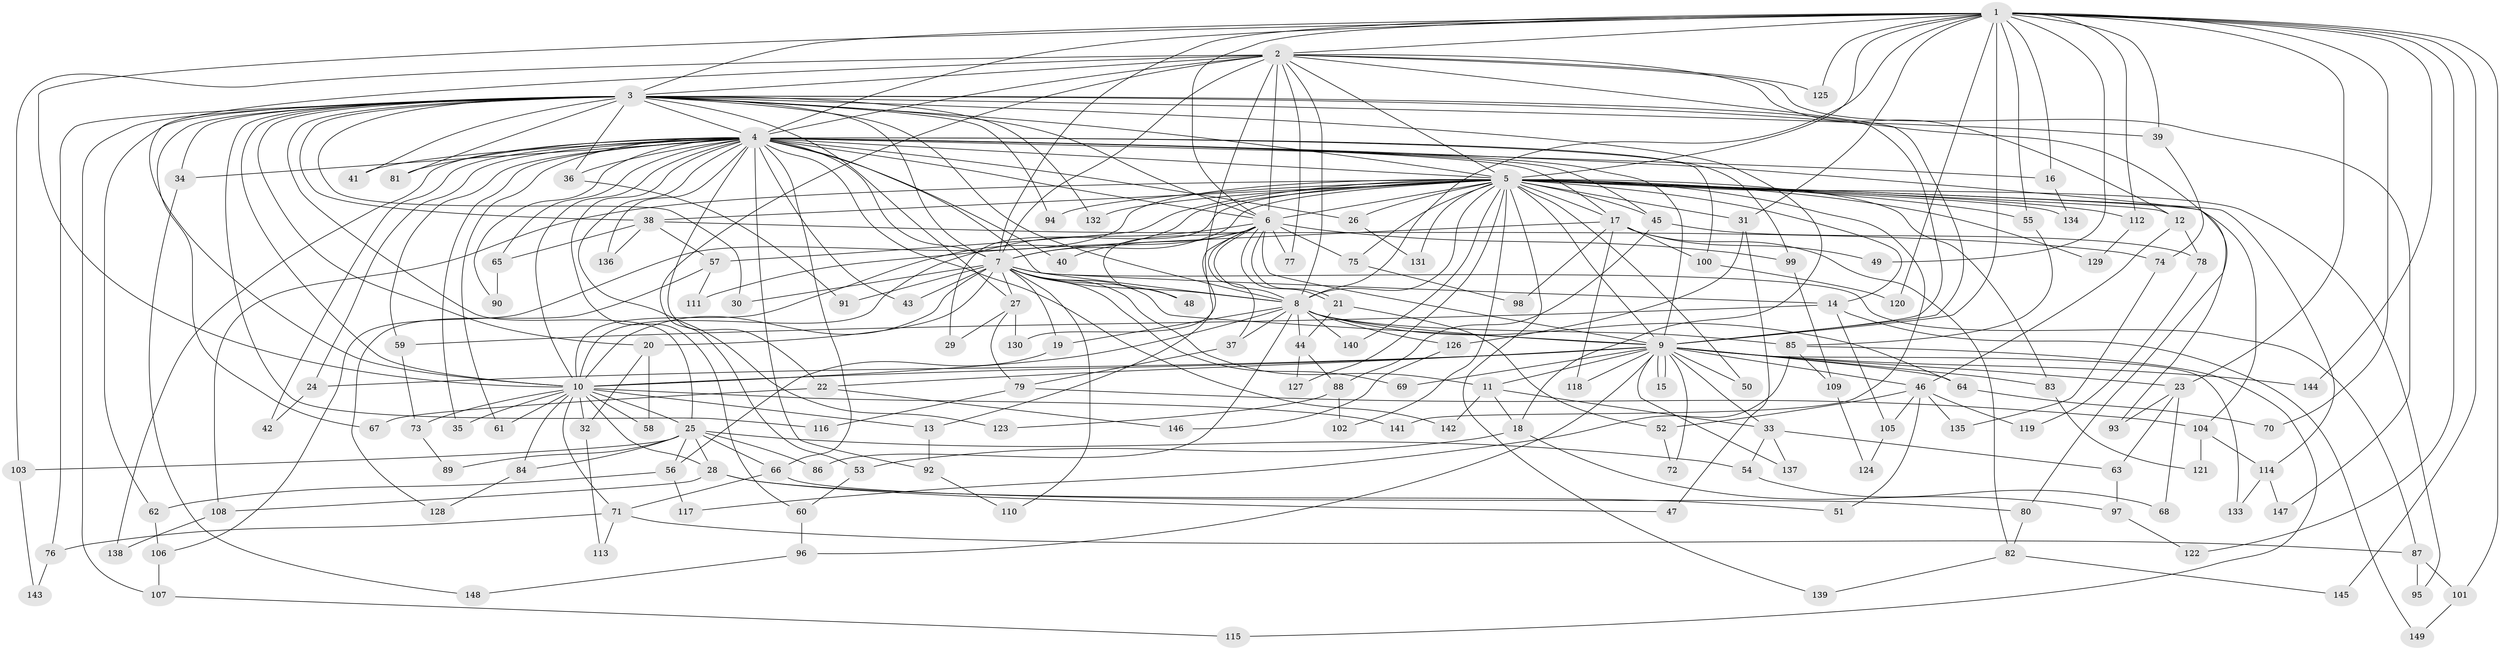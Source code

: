 // coarse degree distribution, {22: 0.009009009009009009, 16: 0.009009009009009009, 26: 0.009009009009009009, 36: 0.009009009009009009, 35: 0.009009009009009009, 17: 0.009009009009009009, 30: 0.009009009009009009, 19: 0.009009009009009009, 23: 0.009009009009009009, 7: 0.02702702702702703, 4: 0.11711711711711711, 3: 0.2882882882882883, 5: 0.06306306306306306, 8: 0.009009009009009009, 12: 0.009009009009009009, 2: 0.3963963963963964, 6: 0.009009009009009009}
// Generated by graph-tools (version 1.1) at 2025/41/03/06/25 10:41:38]
// undirected, 149 vertices, 323 edges
graph export_dot {
graph [start="1"]
  node [color=gray90,style=filled];
  1;
  2;
  3;
  4;
  5;
  6;
  7;
  8;
  9;
  10;
  11;
  12;
  13;
  14;
  15;
  16;
  17;
  18;
  19;
  20;
  21;
  22;
  23;
  24;
  25;
  26;
  27;
  28;
  29;
  30;
  31;
  32;
  33;
  34;
  35;
  36;
  37;
  38;
  39;
  40;
  41;
  42;
  43;
  44;
  45;
  46;
  47;
  48;
  49;
  50;
  51;
  52;
  53;
  54;
  55;
  56;
  57;
  58;
  59;
  60;
  61;
  62;
  63;
  64;
  65;
  66;
  67;
  68;
  69;
  70;
  71;
  72;
  73;
  74;
  75;
  76;
  77;
  78;
  79;
  80;
  81;
  82;
  83;
  84;
  85;
  86;
  87;
  88;
  89;
  90;
  91;
  92;
  93;
  94;
  95;
  96;
  97;
  98;
  99;
  100;
  101;
  102;
  103;
  104;
  105;
  106;
  107;
  108;
  109;
  110;
  111;
  112;
  113;
  114;
  115;
  116;
  117;
  118;
  119;
  120;
  121;
  122;
  123;
  124;
  125;
  126;
  127;
  128;
  129;
  130;
  131;
  132;
  133;
  134;
  135;
  136;
  137;
  138;
  139;
  140;
  141;
  142;
  143;
  144;
  145;
  146;
  147;
  148;
  149;
  1 -- 2;
  1 -- 3;
  1 -- 4;
  1 -- 5;
  1 -- 6;
  1 -- 7;
  1 -- 8;
  1 -- 9;
  1 -- 10;
  1 -- 16;
  1 -- 23;
  1 -- 31;
  1 -- 39;
  1 -- 49;
  1 -- 55;
  1 -- 70;
  1 -- 101;
  1 -- 112;
  1 -- 120;
  1 -- 122;
  1 -- 125;
  1 -- 144;
  1 -- 145;
  2 -- 3;
  2 -- 4;
  2 -- 5;
  2 -- 6;
  2 -- 7;
  2 -- 8;
  2 -- 9;
  2 -- 10;
  2 -- 12;
  2 -- 13;
  2 -- 53;
  2 -- 77;
  2 -- 103;
  2 -- 125;
  2 -- 147;
  3 -- 4;
  3 -- 5;
  3 -- 6;
  3 -- 7;
  3 -- 8;
  3 -- 9;
  3 -- 10;
  3 -- 18;
  3 -- 20;
  3 -- 25;
  3 -- 27;
  3 -- 30;
  3 -- 34;
  3 -- 36;
  3 -- 38;
  3 -- 39;
  3 -- 41;
  3 -- 62;
  3 -- 67;
  3 -- 76;
  3 -- 80;
  3 -- 81;
  3 -- 94;
  3 -- 107;
  3 -- 116;
  3 -- 132;
  4 -- 5;
  4 -- 6;
  4 -- 7;
  4 -- 8;
  4 -- 9;
  4 -- 10;
  4 -- 16;
  4 -- 17;
  4 -- 22;
  4 -- 24;
  4 -- 26;
  4 -- 34;
  4 -- 35;
  4 -- 36;
  4 -- 40;
  4 -- 41;
  4 -- 42;
  4 -- 43;
  4 -- 45;
  4 -- 59;
  4 -- 60;
  4 -- 61;
  4 -- 65;
  4 -- 66;
  4 -- 81;
  4 -- 90;
  4 -- 92;
  4 -- 93;
  4 -- 99;
  4 -- 100;
  4 -- 123;
  4 -- 136;
  4 -- 138;
  4 -- 142;
  5 -- 6;
  5 -- 7;
  5 -- 8;
  5 -- 9;
  5 -- 10;
  5 -- 12;
  5 -- 14;
  5 -- 17;
  5 -- 26;
  5 -- 29;
  5 -- 31;
  5 -- 38;
  5 -- 45;
  5 -- 50;
  5 -- 55;
  5 -- 57;
  5 -- 75;
  5 -- 83;
  5 -- 94;
  5 -- 95;
  5 -- 102;
  5 -- 104;
  5 -- 106;
  5 -- 108;
  5 -- 112;
  5 -- 114;
  5 -- 127;
  5 -- 129;
  5 -- 131;
  5 -- 132;
  5 -- 134;
  5 -- 139;
  5 -- 140;
  5 -- 141;
  6 -- 7;
  6 -- 8;
  6 -- 9;
  6 -- 10;
  6 -- 21;
  6 -- 21;
  6 -- 37;
  6 -- 40;
  6 -- 48;
  6 -- 75;
  6 -- 77;
  6 -- 99;
  6 -- 130;
  7 -- 8;
  7 -- 9;
  7 -- 10;
  7 -- 11;
  7 -- 14;
  7 -- 19;
  7 -- 20;
  7 -- 27;
  7 -- 30;
  7 -- 43;
  7 -- 48;
  7 -- 69;
  7 -- 87;
  7 -- 91;
  7 -- 110;
  8 -- 9;
  8 -- 10;
  8 -- 19;
  8 -- 37;
  8 -- 44;
  8 -- 64;
  8 -- 85;
  8 -- 86;
  8 -- 126;
  8 -- 140;
  9 -- 10;
  9 -- 11;
  9 -- 15;
  9 -- 15;
  9 -- 22;
  9 -- 23;
  9 -- 24;
  9 -- 33;
  9 -- 46;
  9 -- 50;
  9 -- 64;
  9 -- 69;
  9 -- 72;
  9 -- 83;
  9 -- 96;
  9 -- 118;
  9 -- 133;
  9 -- 137;
  9 -- 144;
  10 -- 13;
  10 -- 25;
  10 -- 28;
  10 -- 32;
  10 -- 35;
  10 -- 58;
  10 -- 61;
  10 -- 71;
  10 -- 73;
  10 -- 84;
  10 -- 141;
  11 -- 18;
  11 -- 33;
  11 -- 142;
  12 -- 46;
  12 -- 78;
  13 -- 92;
  14 -- 59;
  14 -- 105;
  14 -- 149;
  16 -- 134;
  17 -- 49;
  17 -- 82;
  17 -- 98;
  17 -- 100;
  17 -- 111;
  17 -- 118;
  18 -- 53;
  18 -- 97;
  19 -- 56;
  20 -- 32;
  20 -- 58;
  21 -- 44;
  21 -- 52;
  22 -- 67;
  22 -- 146;
  23 -- 63;
  23 -- 68;
  23 -- 93;
  24 -- 42;
  25 -- 28;
  25 -- 54;
  25 -- 56;
  25 -- 66;
  25 -- 84;
  25 -- 86;
  25 -- 89;
  25 -- 103;
  26 -- 131;
  27 -- 29;
  27 -- 79;
  27 -- 130;
  28 -- 47;
  28 -- 51;
  28 -- 108;
  31 -- 47;
  31 -- 126;
  32 -- 113;
  33 -- 54;
  33 -- 63;
  33 -- 137;
  34 -- 148;
  36 -- 91;
  37 -- 79;
  38 -- 57;
  38 -- 65;
  38 -- 74;
  38 -- 136;
  39 -- 74;
  44 -- 88;
  44 -- 127;
  45 -- 78;
  45 -- 88;
  46 -- 51;
  46 -- 52;
  46 -- 105;
  46 -- 119;
  46 -- 135;
  52 -- 72;
  53 -- 60;
  54 -- 68;
  55 -- 85;
  56 -- 62;
  56 -- 117;
  57 -- 111;
  57 -- 128;
  59 -- 73;
  60 -- 96;
  62 -- 106;
  63 -- 97;
  64 -- 70;
  65 -- 90;
  66 -- 71;
  66 -- 80;
  71 -- 76;
  71 -- 87;
  71 -- 113;
  73 -- 89;
  74 -- 135;
  75 -- 98;
  76 -- 143;
  78 -- 119;
  79 -- 104;
  79 -- 116;
  80 -- 82;
  82 -- 139;
  82 -- 145;
  83 -- 121;
  84 -- 128;
  85 -- 109;
  85 -- 115;
  85 -- 117;
  87 -- 95;
  87 -- 101;
  88 -- 102;
  88 -- 123;
  92 -- 110;
  96 -- 148;
  97 -- 122;
  99 -- 109;
  100 -- 120;
  101 -- 149;
  103 -- 143;
  104 -- 114;
  104 -- 121;
  105 -- 124;
  106 -- 107;
  107 -- 115;
  108 -- 138;
  109 -- 124;
  112 -- 129;
  114 -- 133;
  114 -- 147;
  126 -- 146;
}

